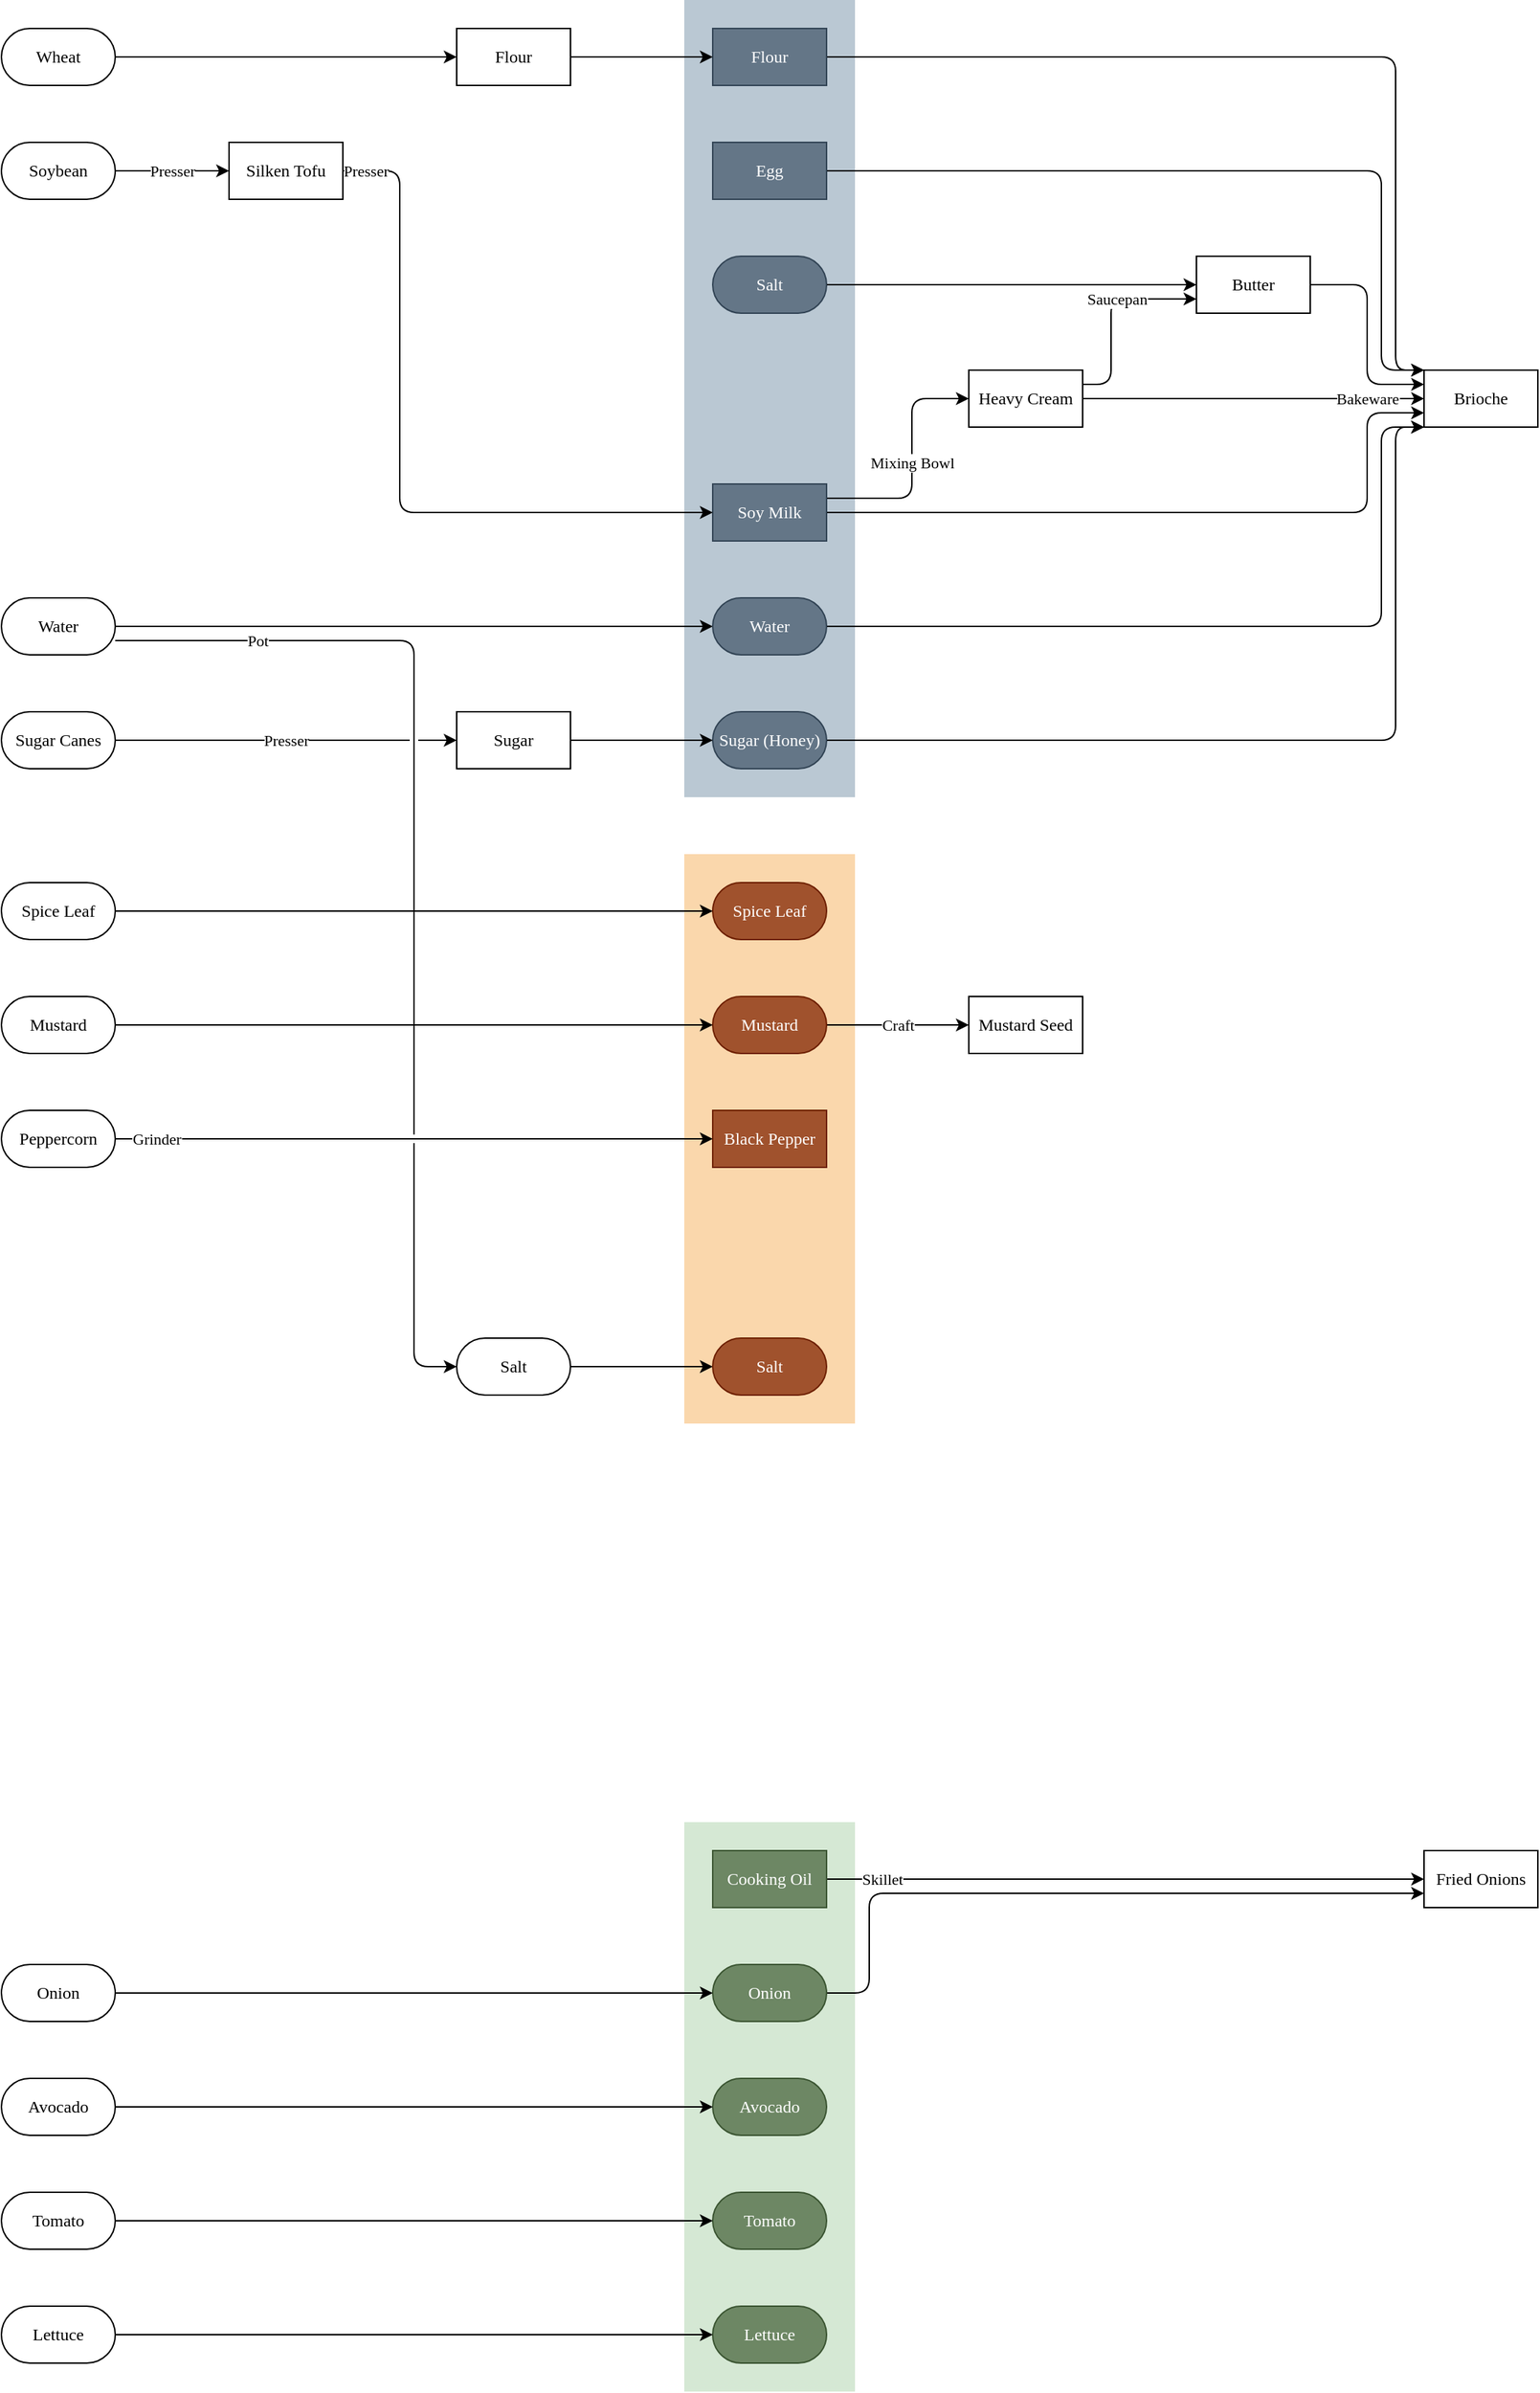 <mxfile version="13.6.2" type="device" pages="2"><diagram id="h5RagBY1ms9dEKE5wrSc" name="Page-1"><mxGraphModel dx="2187" dy="862" grid="1" gridSize="10" guides="1" tooltips="1" connect="1" arrows="1" fold="1" page="1" pageScale="1" pageWidth="827" pageHeight="1169" math="0" shadow="0"><root><mxCell id="0"/><mxCell id="1" parent="0"/><mxCell id="A-ArlaB0w7XqPIgBG3x_-1" value="" style="rounded=0;whiteSpace=wrap;html=1;fillColor=#bac8d3;strokeColor=none;fontFamily=century gothic;" parent="1" vertex="1"><mxGeometry x="-280" y="460" width="120" height="560" as="geometry"/></mxCell><mxCell id="A-ArlaB0w7XqPIgBG3x_-2" style="edgeStyle=orthogonalEdgeStyle;rounded=1;orthogonalLoop=1;jettySize=auto;html=1;fontFamily=century gothic;fontSize=11;jumpStyle=gap;" parent="1" source="A-ArlaB0w7XqPIgBG3x_-60" target="A-ArlaB0w7XqPIgBG3x_-30" edge="1"><mxGeometry relative="1" as="geometry"/></mxCell><mxCell id="A-ArlaB0w7XqPIgBG3x_-3" value="" style="rounded=0;whiteSpace=wrap;html=1;fillColor=#fad7ac;fontFamily=century gothic;strokeColor=none;" parent="1" vertex="1"><mxGeometry x="-280" y="1060" width="120" height="400" as="geometry"/></mxCell><mxCell id="A-ArlaB0w7XqPIgBG3x_-4" style="edgeStyle=orthogonalEdgeStyle;rounded=1;orthogonalLoop=1;jettySize=auto;html=1;fontFamily=century gothic;fontSize=11;jumpStyle=gap;" parent="1" source="A-ArlaB0w7XqPIgBG3x_-58" target="A-ArlaB0w7XqPIgBG3x_-13" edge="1"><mxGeometry relative="1" as="geometry"><Array as="points"><mxPoint x="-340" y="1420"/><mxPoint x="-340" y="1420"/></Array></mxGeometry></mxCell><mxCell id="A-ArlaB0w7XqPIgBG3x_-6" value="" style="rounded=0;whiteSpace=wrap;html=1;fillColor=#d5e8d4;fontFamily=century gothic;strokeColor=none;" parent="1" vertex="1"><mxGeometry x="-280" y="1740" width="120" height="400" as="geometry"/></mxCell><mxCell id="A-ArlaB0w7XqPIgBG3x_-10" value="&lt;div&gt;Black Pepper&lt;/div&gt;" style="rounded=0;whiteSpace=wrap;html=1;fillColor=#a0522d;strokeColor=#6D1F00;fontColor=#ffffff;fontFamily=century gothic;" parent="1" vertex="1"><mxGeometry x="-260" y="1240" width="80" height="40" as="geometry"/></mxCell><mxCell id="A-ArlaB0w7XqPIgBG3x_-11" style="edgeStyle=orthogonalEdgeStyle;rounded=1;orthogonalLoop=1;jettySize=auto;html=1;fontFamily=century gothic;fontSize=11;jumpStyle=gap;" parent="1" source="A-ArlaB0w7XqPIgBG3x_-94" target="A-ArlaB0w7XqPIgBG3x_-19" edge="1"><mxGeometry relative="1" as="geometry"><Array as="points"><mxPoint x="-120" y="660"/><mxPoint x="-120" y="660"/></Array><mxPoint x="-220" y="670" as="sourcePoint"/></mxGeometry></mxCell><mxCell id="A-ArlaB0w7XqPIgBG3x_-13" value="Salt" style="rounded=1;whiteSpace=wrap;html=1;arcSize=50;fillColor=#a0522d;strokeColor=#6D1F00;fontColor=#ffffff;fontFamily=century gothic;" parent="1" vertex="1"><mxGeometry x="-260" y="1400" width="80" height="40" as="geometry"/></mxCell><mxCell id="A-ArlaB0w7XqPIgBG3x_-14" style="edgeStyle=orthogonalEdgeStyle;rounded=1;orthogonalLoop=1;jettySize=auto;html=1;fontFamily=century gothic;jumpStyle=gap;" parent="1" source="A-ArlaB0w7XqPIgBG3x_-15" target="A-ArlaB0w7XqPIgBG3x_-42" edge="1"><mxGeometry relative="1" as="geometry"><Array as="points"><mxPoint x="220" y="500"/><mxPoint x="220" y="720"/></Array></mxGeometry></mxCell><mxCell id="A-ArlaB0w7XqPIgBG3x_-15" value="Flour" style="rounded=0;whiteSpace=wrap;html=1;fillColor=#647687;strokeColor=#314354;fontColor=#ffffff;fontFamily=century gothic;" parent="1" vertex="1"><mxGeometry x="-260" y="480" width="80" height="40" as="geometry"/></mxCell><mxCell id="A-ArlaB0w7XqPIgBG3x_-16" style="edgeStyle=orthogonalEdgeStyle;rounded=1;orthogonalLoop=1;jettySize=auto;html=1;fontFamily=century gothic;jumpStyle=gap;" parent="1" source="A-ArlaB0w7XqPIgBG3x_-17" target="A-ArlaB0w7XqPIgBG3x_-42" edge="1"><mxGeometry relative="1" as="geometry"><Array as="points"><mxPoint x="210" y="580"/><mxPoint x="210" y="720"/></Array></mxGeometry></mxCell><mxCell id="A-ArlaB0w7XqPIgBG3x_-17" value="Egg" style="rounded=0;whiteSpace=wrap;html=1;fillColor=#647687;strokeColor=#314354;fontColor=#ffffff;fontFamily=century gothic;" parent="1" vertex="1"><mxGeometry x="-260" y="560" width="80" height="40" as="geometry"/></mxCell><mxCell id="A-ArlaB0w7XqPIgBG3x_-18" style="edgeStyle=orthogonalEdgeStyle;rounded=1;orthogonalLoop=1;jettySize=auto;html=1;fontFamily=century gothic;jumpStyle=gap;" parent="1" source="A-ArlaB0w7XqPIgBG3x_-19" target="A-ArlaB0w7XqPIgBG3x_-42" edge="1"><mxGeometry relative="1" as="geometry"><Array as="points"><mxPoint x="200" y="660"/><mxPoint x="200" y="730"/></Array></mxGeometry></mxCell><mxCell id="A-ArlaB0w7XqPIgBG3x_-19" value="Butter" style="rounded=0;whiteSpace=wrap;html=1;fontFamily=century gothic;" parent="1" vertex="1"><mxGeometry x="80" y="640" width="80" height="40" as="geometry"/></mxCell><mxCell id="A-ArlaB0w7XqPIgBG3x_-20" value="Bakeware" style="edgeStyle=orthogonalEdgeStyle;rounded=1;orthogonalLoop=1;jettySize=auto;html=1;fontFamily=century gothic;jumpStyle=gap;" parent="1" source="A-ArlaB0w7XqPIgBG3x_-22" target="A-ArlaB0w7XqPIgBG3x_-42" edge="1"><mxGeometry x="0.667" relative="1" as="geometry"><mxPoint as="offset"/></mxGeometry></mxCell><mxCell id="A-ArlaB0w7XqPIgBG3x_-21" value="Saucepan" style="edgeStyle=orthogonalEdgeStyle;rounded=1;orthogonalLoop=1;jettySize=auto;html=1;fontFamily=century gothic;fontSize=11;jumpStyle=gap;" parent="1" source="A-ArlaB0w7XqPIgBG3x_-22" target="A-ArlaB0w7XqPIgBG3x_-19" edge="1"><mxGeometry x="0.2" relative="1" as="geometry"><Array as="points"><mxPoint x="20" y="730"/><mxPoint x="20" y="670"/></Array><mxPoint as="offset"/></mxGeometry></mxCell><mxCell id="A-ArlaB0w7XqPIgBG3x_-22" value="Heavy Cream" style="rounded=0;whiteSpace=wrap;html=1;fontFamily=century gothic;" parent="1" vertex="1"><mxGeometry x="-80" y="720" width="80" height="40" as="geometry"/></mxCell><mxCell id="A-ArlaB0w7XqPIgBG3x_-23" style="edgeStyle=orthogonalEdgeStyle;rounded=1;orthogonalLoop=1;jettySize=auto;html=1;fontFamily=century gothic;jumpStyle=gap;" parent="1" source="A-ArlaB0w7XqPIgBG3x_-25" target="A-ArlaB0w7XqPIgBG3x_-42" edge="1"><mxGeometry relative="1" as="geometry"><Array as="points"><mxPoint x="200" y="820"/><mxPoint x="200" y="750"/></Array></mxGeometry></mxCell><mxCell id="A-ArlaB0w7XqPIgBG3x_-24" value="Mixing Bowl" style="edgeStyle=orthogonalEdgeStyle;rounded=1;orthogonalLoop=1;jettySize=auto;html=1;fontFamily=century gothic;fontSize=11;jumpStyle=gap;" parent="1" source="A-ArlaB0w7XqPIgBG3x_-25" target="A-ArlaB0w7XqPIgBG3x_-22" edge="1"><mxGeometry relative="1" as="geometry"><Array as="points"><mxPoint x="-120" y="810"/><mxPoint x="-120" y="740"/></Array></mxGeometry></mxCell><mxCell id="A-ArlaB0w7XqPIgBG3x_-25" value="Soy Milk" style="rounded=0;whiteSpace=wrap;html=1;fillColor=#647687;strokeColor=#314354;fontColor=#ffffff;fontFamily=century gothic;" parent="1" vertex="1"><mxGeometry x="-260" y="800" width="80" height="40" as="geometry"/></mxCell><mxCell id="A-ArlaB0w7XqPIgBG3x_-26" style="edgeStyle=orthogonalEdgeStyle;rounded=1;orthogonalLoop=1;jettySize=auto;html=1;fontFamily=century gothic;jumpStyle=gap;" parent="1" source="A-ArlaB0w7XqPIgBG3x_-68" target="A-ArlaB0w7XqPIgBG3x_-42" edge="1"><mxGeometry relative="1" as="geometry"><mxPoint x="-180" y="980" as="sourcePoint"/><Array as="points"><mxPoint x="220" y="980"/><mxPoint x="220" y="760"/></Array></mxGeometry></mxCell><mxCell id="A-ArlaB0w7XqPIgBG3x_-27" style="edgeStyle=orthogonalEdgeStyle;rounded=1;orthogonalLoop=1;jettySize=auto;html=1;fontFamily=century gothic;jumpStyle=gap;" parent="1" source="A-ArlaB0w7XqPIgBG3x_-28" target="A-ArlaB0w7XqPIgBG3x_-44" edge="1"><mxGeometry relative="1" as="geometry"><Array as="points"><mxPoint x="60" y="1780"/><mxPoint x="60" y="1780"/></Array></mxGeometry></mxCell><mxCell id="A-ArlaB0w7XqPIgBG3x_-28" value="Cooking Oil" style="rounded=0;whiteSpace=wrap;html=1;fillColor=#6d8764;strokeColor=#3A5431;fontColor=#ffffff;fontFamily=century gothic;" parent="1" vertex="1"><mxGeometry x="-260" y="1760" width="80" height="40" as="geometry"/></mxCell><mxCell id="A-ArlaB0w7XqPIgBG3x_-29" style="edgeStyle=orthogonalEdgeStyle;rounded=1;orthogonalLoop=1;jettySize=auto;html=1;fontFamily=century gothic;jumpStyle=gap;" parent="1" source="A-ArlaB0w7XqPIgBG3x_-30" target="A-ArlaB0w7XqPIgBG3x_-42" edge="1"><mxGeometry relative="1" as="geometry"><Array as="points"><mxPoint x="210" y="900"/><mxPoint x="210" y="760"/></Array></mxGeometry></mxCell><mxCell id="A-ArlaB0w7XqPIgBG3x_-30" value="Water" style="rounded=1;whiteSpace=wrap;html=1;arcSize=50;fillColor=#647687;strokeColor=#314354;fontColor=#ffffff;fontFamily=century gothic;" parent="1" vertex="1"><mxGeometry x="-260" y="880" width="80" height="40" as="geometry"/></mxCell><mxCell id="A-ArlaB0w7XqPIgBG3x_-31" value="Skillet" style="edgeStyle=orthogonalEdgeStyle;rounded=1;orthogonalLoop=1;jettySize=auto;html=1;fontFamily=century gothic;jumpStyle=gap;" parent="1" source="A-ArlaB0w7XqPIgBG3x_-32" target="A-ArlaB0w7XqPIgBG3x_-44" edge="1"><mxGeometry x="-0.551" y="10" relative="1" as="geometry"><Array as="points"><mxPoint x="-150" y="1860"/><mxPoint x="-150" y="1790"/></Array><mxPoint x="-1" as="offset"/></mxGeometry></mxCell><mxCell id="A-ArlaB0w7XqPIgBG3x_-32" value="Onion" style="rounded=1;whiteSpace=wrap;html=1;arcSize=50;fillColor=#6d8764;strokeColor=#3A5431;fontColor=#ffffff;fontFamily=century gothic;" parent="1" vertex="1"><mxGeometry x="-260" y="1840" width="80" height="40" as="geometry"/></mxCell><mxCell id="A-ArlaB0w7XqPIgBG3x_-34" value="Avocado" style="rounded=1;whiteSpace=wrap;html=1;arcSize=50;fillColor=#6d8764;strokeColor=#3A5431;fontColor=#ffffff;fontFamily=century gothic;" parent="1" vertex="1"><mxGeometry x="-260" y="1920" width="80" height="40" as="geometry"/></mxCell><mxCell id="A-ArlaB0w7XqPIgBG3x_-36" value="Tomato" style="rounded=1;whiteSpace=wrap;html=1;arcSize=50;fillColor=#6d8764;strokeColor=#3A5431;fontColor=#ffffff;fontFamily=century gothic;" parent="1" vertex="1"><mxGeometry x="-260" y="2000" width="80" height="40" as="geometry"/></mxCell><mxCell id="A-ArlaB0w7XqPIgBG3x_-38" value="Lettuce" style="rounded=1;whiteSpace=wrap;html=1;arcSize=50;fillColor=#6d8764;strokeColor=#3A5431;fontColor=#ffffff;fontFamily=century gothic;" parent="1" vertex="1"><mxGeometry x="-260" y="2080" width="80" height="40" as="geometry"/></mxCell><mxCell id="A-ArlaB0w7XqPIgBG3x_-42" value="Brioche" style="rounded=0;whiteSpace=wrap;html=1;fontFamily=century gothic;" parent="1" vertex="1"><mxGeometry x="240" y="720" width="80" height="40" as="geometry"/></mxCell><mxCell id="A-ArlaB0w7XqPIgBG3x_-44" value="Fried Onions" style="rounded=0;whiteSpace=wrap;html=1;fontFamily=century gothic;" parent="1" vertex="1"><mxGeometry x="240" y="1760" width="80" height="40" as="geometry"/></mxCell><mxCell id="A-ArlaB0w7XqPIgBG3x_-49" value="Spice Leaf" style="rounded=1;whiteSpace=wrap;html=1;arcSize=50;fillColor=#a0522d;strokeColor=#6D1F00;fontColor=#ffffff;fontFamily=century gothic;" parent="1" vertex="1"><mxGeometry x="-260" y="1080" width="80" height="40" as="geometry"/></mxCell><mxCell id="A-ArlaB0w7XqPIgBG3x_-50" value="Grinder" style="edgeStyle=orthogonalEdgeStyle;rounded=1;orthogonalLoop=1;jettySize=auto;html=1;fontFamily=century gothic;fontSize=11;jumpStyle=gap;" parent="1" source="A-ArlaB0w7XqPIgBG3x_-83" target="A-ArlaB0w7XqPIgBG3x_-10" edge="1"><mxGeometry x="-0.862" relative="1" as="geometry"><mxPoint x="-200" y="1260" as="sourcePoint"/><mxPoint as="offset"/></mxGeometry></mxCell><mxCell id="A-ArlaB0w7XqPIgBG3x_-51" value="Craft" style="edgeStyle=orthogonalEdgeStyle;rounded=1;orthogonalLoop=1;jettySize=auto;html=1;fontFamily=century gothic;fontSize=11;jumpStyle=gap;" parent="1" source="A-ArlaB0w7XqPIgBG3x_-65" target="A-ArlaB0w7XqPIgBG3x_-67" edge="1"><mxGeometry relative="1" as="geometry"><mxPoint x="-370" y="1180" as="sourcePoint"/></mxGeometry></mxCell><mxCell id="A-ArlaB0w7XqPIgBG3x_-54" style="edgeStyle=orthogonalEdgeStyle;rounded=1;jumpStyle=gap;orthogonalLoop=1;jettySize=auto;html=1;fontFamily=century gothic;fontSize=11;" parent="1" source="A-ArlaB0w7XqPIgBG3x_-55" target="A-ArlaB0w7XqPIgBG3x_-15" edge="1"><mxGeometry relative="1" as="geometry"/></mxCell><mxCell id="A-ArlaB0w7XqPIgBG3x_-55" value="Flour" style="rounded=0;whiteSpace=wrap;html=1;fontFamily=century gothic;" parent="1" vertex="1"><mxGeometry x="-440" y="480" width="80" height="40" as="geometry"/></mxCell><mxCell id="A-ArlaB0w7XqPIgBG3x_-58" value="Salt" style="rounded=1;whiteSpace=wrap;html=1;arcSize=50;fontFamily=century gothic;" parent="1" vertex="1"><mxGeometry x="-440" y="1400" width="80" height="40" as="geometry"/></mxCell><mxCell id="A-ArlaB0w7XqPIgBG3x_-59" value="Pot" style="edgeStyle=orthogonalEdgeStyle;rounded=1;orthogonalLoop=1;jettySize=auto;html=1;fontFamily=century gothic;fontSize=11;jumpStyle=gap;" parent="1" source="A-ArlaB0w7XqPIgBG3x_-60" target="A-ArlaB0w7XqPIgBG3x_-58" edge="1"><mxGeometry x="-0.733" relative="1" as="geometry"><Array as="points"><mxPoint x="-470" y="910"/><mxPoint x="-470" y="1420"/></Array><mxPoint as="offset"/></mxGeometry></mxCell><mxCell id="A-ArlaB0w7XqPIgBG3x_-60" value="Water" style="rounded=1;whiteSpace=wrap;html=1;arcSize=50;fontFamily=century gothic;" parent="1" vertex="1"><mxGeometry x="-760" y="880" width="80" height="40" as="geometry"/></mxCell><mxCell id="A-ArlaB0w7XqPIgBG3x_-61" value="Soybean" style="rounded=1;whiteSpace=wrap;html=1;arcSize=50;fontFamily=century gothic;" parent="1" vertex="1"><mxGeometry x="-760" y="560" width="80" height="40" as="geometry"/></mxCell><mxCell id="A-ArlaB0w7XqPIgBG3x_-62" value="Presser" style="edgeStyle=orthogonalEdgeStyle;rounded=1;orthogonalLoop=1;jettySize=auto;html=1;startSize=0;jumpStyle=gap;fontFamily=century gothic;" parent="1" source="A-ArlaB0w7XqPIgBG3x_-61" target="A-ArlaB0w7XqPIgBG3x_-64" edge="1"><mxGeometry relative="1" as="geometry"><mxPoint x="-680" y="620" as="sourcePoint"/></mxGeometry></mxCell><mxCell id="A-ArlaB0w7XqPIgBG3x_-64" value="Silken Tofu" style="rounded=0;whiteSpace=wrap;html=1;startSize=0;fontFamily=century gothic;" parent="1" vertex="1"><mxGeometry x="-600" y="560" width="80" height="40" as="geometry"/></mxCell><mxCell id="A-ArlaB0w7XqPIgBG3x_-65" value="Mustard" style="rounded=1;whiteSpace=wrap;html=1;arcSize=50;fontFamily=century gothic;fillColor=#a0522d;strokeColor=#6D1F00;fontColor=#ffffff;" parent="1" vertex="1"><mxGeometry x="-260" y="1160" width="80" height="40" as="geometry"/></mxCell><mxCell id="A-ArlaB0w7XqPIgBG3x_-67" value="Mustard Seed" style="rounded=0;whiteSpace=wrap;html=1;fontFamily=century gothic;" parent="1" vertex="1"><mxGeometry x="-80" y="1160" width="80" height="40" as="geometry"/></mxCell><mxCell id="A-ArlaB0w7XqPIgBG3x_-68" value="Sugar (Honey)" style="rounded=1;whiteSpace=wrap;html=1;arcSize=50;fillColor=#647687;strokeColor=#314354;fontColor=#ffffff;fontFamily=century gothic;" parent="1" vertex="1"><mxGeometry x="-260" y="960" width="80" height="40" as="geometry"/></mxCell><mxCell id="A-ArlaB0w7XqPIgBG3x_-69" value="" style="edgeStyle=orthogonalEdgeStyle;rounded=1;orthogonalLoop=1;jettySize=auto;html=1;fontFamily=century gothic;fontSize=11;jumpStyle=gap;" parent="1" source="A-ArlaB0w7XqPIgBG3x_-84" target="A-ArlaB0w7XqPIgBG3x_-68" edge="1"><mxGeometry x="-0.931" relative="1" as="geometry"><mxPoint as="offset"/></mxGeometry></mxCell><mxCell id="A-ArlaB0w7XqPIgBG3x_-70" value="Sugar Canes" style="rounded=1;whiteSpace=wrap;html=1;arcSize=50;fontFamily=century gothic;" parent="1" vertex="1"><mxGeometry x="-760" y="960" width="80" height="40" as="geometry"/></mxCell><mxCell id="A-ArlaB0w7XqPIgBG3x_-71" style="edgeStyle=orthogonalEdgeStyle;rounded=1;orthogonalLoop=1;jettySize=auto;html=1;fontFamily=century gothic;fontSize=11;jumpStyle=gap;" parent="1" source="A-ArlaB0w7XqPIgBG3x_-72" target="A-ArlaB0w7XqPIgBG3x_-32" edge="1"><mxGeometry relative="1" as="geometry"/></mxCell><mxCell id="A-ArlaB0w7XqPIgBG3x_-72" value="Onion" style="rounded=1;whiteSpace=wrap;html=1;arcSize=50;fontFamily=century gothic;" parent="1" vertex="1"><mxGeometry x="-760" y="1840" width="80" height="40" as="geometry"/></mxCell><mxCell id="A-ArlaB0w7XqPIgBG3x_-74" style="edgeStyle=orthogonalEdgeStyle;rounded=1;orthogonalLoop=1;jettySize=auto;html=1;fontFamily=century gothic;fontSize=11;jumpStyle=gap;" parent="1" source="A-ArlaB0w7XqPIgBG3x_-75" target="A-ArlaB0w7XqPIgBG3x_-34" edge="1"><mxGeometry relative="1" as="geometry"/></mxCell><mxCell id="A-ArlaB0w7XqPIgBG3x_-75" value="Avocado" style="rounded=1;whiteSpace=wrap;html=1;arcSize=50;fontFamily=century gothic;" parent="1" vertex="1"><mxGeometry x="-760" y="1920" width="80" height="40" as="geometry"/></mxCell><mxCell id="A-ArlaB0w7XqPIgBG3x_-76" style="edgeStyle=orthogonalEdgeStyle;rounded=1;orthogonalLoop=1;jettySize=auto;html=1;fontFamily=century gothic;fontSize=11;jumpStyle=gap;" parent="1" source="A-ArlaB0w7XqPIgBG3x_-77" target="A-ArlaB0w7XqPIgBG3x_-36" edge="1"><mxGeometry relative="1" as="geometry"/></mxCell><mxCell id="A-ArlaB0w7XqPIgBG3x_-77" value="Tomato" style="rounded=1;whiteSpace=wrap;html=1;arcSize=50;fontFamily=century gothic;" parent="1" vertex="1"><mxGeometry x="-760" y="2000" width="80" height="40" as="geometry"/></mxCell><mxCell id="A-ArlaB0w7XqPIgBG3x_-78" style="edgeStyle=orthogonalEdgeStyle;rounded=1;orthogonalLoop=1;jettySize=auto;html=1;fontFamily=century gothic;fontSize=11;jumpStyle=gap;" parent="1" source="A-ArlaB0w7XqPIgBG3x_-79" target="A-ArlaB0w7XqPIgBG3x_-38" edge="1"><mxGeometry relative="1" as="geometry"/></mxCell><mxCell id="A-ArlaB0w7XqPIgBG3x_-79" value="Lettuce" style="rounded=1;whiteSpace=wrap;html=1;arcSize=50;fontFamily=century gothic;" parent="1" vertex="1"><mxGeometry x="-760" y="2080" width="80" height="40" as="geometry"/></mxCell><mxCell id="A-ArlaB0w7XqPIgBG3x_-83" value="Peppercorn" style="rounded=1;whiteSpace=wrap;html=1;arcSize=50;fontFamily=century gothic;" parent="1" vertex="1"><mxGeometry x="-760" y="1240" width="80" height="40" as="geometry"/></mxCell><mxCell id="A-ArlaB0w7XqPIgBG3x_-84" value="Sugar" style="rounded=0;whiteSpace=wrap;html=1;fontFamily=century gothic;" parent="1" vertex="1"><mxGeometry x="-440" y="960" width="80" height="40" as="geometry"/></mxCell><mxCell id="A-ArlaB0w7XqPIgBG3x_-85" value="Presser" style="edgeStyle=orthogonalEdgeStyle;rounded=1;orthogonalLoop=1;jettySize=auto;html=1;fontFamily=century gothic;fontSize=11;jumpStyle=gap;" parent="1" source="A-ArlaB0w7XqPIgBG3x_-70" target="A-ArlaB0w7XqPIgBG3x_-84" edge="1"><mxGeometry relative="1" as="geometry"><mxPoint x="-680" y="980" as="sourcePoint"/><mxPoint x="-100" y="980" as="targetPoint"/><mxPoint as="offset"/></mxGeometry></mxCell><mxCell id="A-ArlaB0w7XqPIgBG3x_-86" style="edgeStyle=orthogonalEdgeStyle;rounded=1;jumpStyle=gap;orthogonalLoop=1;jettySize=auto;html=1;fontFamily=century gothic;fontSize=11;" parent="1" source="A-ArlaB0w7XqPIgBG3x_-87" target="A-ArlaB0w7XqPIgBG3x_-55" edge="1"><mxGeometry relative="1" as="geometry"/></mxCell><mxCell id="A-ArlaB0w7XqPIgBG3x_-87" value="Wheat" style="rounded=1;whiteSpace=wrap;html=1;arcSize=50;fontFamily=century gothic;" parent="1" vertex="1"><mxGeometry x="-760" y="480" width="80" height="40" as="geometry"/></mxCell><mxCell id="A-ArlaB0w7XqPIgBG3x_-89" style="edgeStyle=orthogonalEdgeStyle;rounded=1;orthogonalLoop=1;jettySize=auto;html=1;" parent="1" source="A-ArlaB0w7XqPIgBG3x_-90" target="A-ArlaB0w7XqPIgBG3x_-49" edge="1"><mxGeometry relative="1" as="geometry"/></mxCell><mxCell id="A-ArlaB0w7XqPIgBG3x_-90" value="Spice Leaf" style="rounded=1;whiteSpace=wrap;html=1;arcSize=50;fontFamily=century gothic;" parent="1" vertex="1"><mxGeometry x="-760" y="1080" width="80" height="40" as="geometry"/></mxCell><mxCell id="A-ArlaB0w7XqPIgBG3x_-91" style="edgeStyle=orthogonalEdgeStyle;rounded=1;orthogonalLoop=1;jettySize=auto;html=1;" parent="1" source="A-ArlaB0w7XqPIgBG3x_-92" target="A-ArlaB0w7XqPIgBG3x_-65" edge="1"><mxGeometry relative="1" as="geometry"/></mxCell><mxCell id="A-ArlaB0w7XqPIgBG3x_-92" value="Mustard" style="rounded=1;whiteSpace=wrap;html=1;arcSize=50;fontFamily=century gothic;" parent="1" vertex="1"><mxGeometry x="-760" y="1160" width="80" height="40" as="geometry"/></mxCell><mxCell id="A-ArlaB0w7XqPIgBG3x_-93" value="Presser" style="edgeStyle=orthogonalEdgeStyle;rounded=1;orthogonalLoop=1;jettySize=auto;html=1;fontFamily=century gothic;fontSize=11;jumpStyle=gap;" parent="1" source="A-ArlaB0w7XqPIgBG3x_-64" target="A-ArlaB0w7XqPIgBG3x_-25" edge="1"><mxGeometry x="-0.939" relative="1" as="geometry"><mxPoint x="-440" y="620" as="targetPoint"/><Array as="points"><mxPoint x="-480" y="580"/><mxPoint x="-480" y="820"/></Array><mxPoint as="offset"/></mxGeometry></mxCell><mxCell id="A-ArlaB0w7XqPIgBG3x_-94" value="Salt" style="rounded=1;whiteSpace=wrap;html=1;arcSize=50;fillColor=#647687;strokeColor=#314354;fontColor=#ffffff;fontFamily=century gothic;" parent="1" vertex="1"><mxGeometry x="-260" y="640" width="80" height="40" as="geometry"/></mxCell></root></mxGraphModel></diagram><diagram id="WDB7SWMPHnuMbQ9pwF9R" name="Page-2"><mxGraphModel dx="3254" dy="2183" grid="1" gridSize="10" guides="1" tooltips="1" connect="1" arrows="1" fold="1" page="1" pageScale="1" pageWidth="827" pageHeight="1169" math="0" shadow="0" extFonts="century gothic^https://fonts.googleapis.com/css?family=century+gothic"><root><mxCell id="ysf8RqIZYB_EOiVMEqKs-0"/><mxCell id="ysf8RqIZYB_EOiVMEqKs-1" parent="ysf8RqIZYB_EOiVMEqKs-0"/><mxCell id="ysf8RqIZYB_EOiVMEqKs-143" value="Brioche" style="swimlane;fontFamily=century gothic;startSize=40;fillColor=#76608a;strokeColor=#432D57;fontColor=#ffffff;fontSize=15;direction=west;" parent="ysf8RqIZYB_EOiVMEqKs-1" vertex="1"><mxGeometry x="440" y="-240" width="120" height="540" as="geometry"/></mxCell><mxCell id="ysf8RqIZYB_EOiVMEqKs-146" value="Flour" style="whiteSpace=wrap;html=1;fontFamily=century gothic;" parent="ysf8RqIZYB_EOiVMEqKs-143" vertex="1"><mxGeometry x="20" y="20" width="80" height="40" as="geometry"/></mxCell><mxCell id="ysf8RqIZYB_EOiVMEqKs-147" value="Butter" style="whiteSpace=wrap;html=1;fontFamily=century gothic;" parent="ysf8RqIZYB_EOiVMEqKs-143" vertex="1"><mxGeometry x="20" y="260" width="80" height="40" as="geometry"/></mxCell><mxCell id="ysf8RqIZYB_EOiVMEqKs-151" value="Heavy Cream" style="whiteSpace=wrap;html=1;fontFamily=century gothic;" parent="ysf8RqIZYB_EOiVMEqKs-143" vertex="1"><mxGeometry x="20" y="80" width="80" height="40" as="geometry"/></mxCell><mxCell id="ysf8RqIZYB_EOiVMEqKs-156" value="Milk" style="whiteSpace=wrap;html=1;fontFamily=century gothic;" parent="ysf8RqIZYB_EOiVMEqKs-143" vertex="1"><mxGeometry x="20" y="320" width="80" height="40" as="geometry"/></mxCell><mxCell id="ysf8RqIZYB_EOiVMEqKs-158" value="Egg" style="whiteSpace=wrap;html=1;fontFamily=century gothic;" parent="ysf8RqIZYB_EOiVMEqKs-143" vertex="1"><mxGeometry x="20" y="380" width="80" height="40" as="geometry"/></mxCell><mxCell id="ysf8RqIZYB_EOiVMEqKs-168" value="Bakeware" style="whiteSpace=wrap;html=1;fontFamily=century gothic;" parent="ysf8RqIZYB_EOiVMEqKs-143" vertex="1"><mxGeometry x="20" y="440" width="80" height="40" as="geometry"/></mxCell><mxCell id="ysf8RqIZYB_EOiVMEqKs-221" value="Water" style="rounded=1;whiteSpace=wrap;html=1;fontFamily=century gothic;arcSize=50;" parent="ysf8RqIZYB_EOiVMEqKs-143" vertex="1"><mxGeometry x="20" y="140" width="80" height="40" as="geometry"/></mxCell><mxCell id="ysf8RqIZYB_EOiVMEqKs-222" value="Salt" style="rounded=1;whiteSpace=wrap;html=1;fontFamily=century gothic;arcSize=50;" parent="ysf8RqIZYB_EOiVMEqKs-143" vertex="1"><mxGeometry x="20" y="200" width="80" height="40" as="geometry"/></mxCell><mxCell id="ysf8RqIZYB_EOiVMEqKs-183" value="Grinder" style="swimlane;fontFamily=century gothic;startSize=40;fontSize=15;" parent="ysf8RqIZYB_EOiVMEqKs-1" vertex="1"><mxGeometry x="-1400" y="-520" width="240" height="180" as="geometry"/></mxCell><mxCell id="ysf8RqIZYB_EOiVMEqKs-187" style="edgeStyle=orthogonalEdgeStyle;rounded=0;orthogonalLoop=1;jettySize=auto;html=1;fontFamily=century gothic;" parent="ysf8RqIZYB_EOiVMEqKs-183" source="FKfjMpPvfpOnCa9ZCye2-18" target="ysf8RqIZYB_EOiVMEqKs-186" edge="1"><mxGeometry relative="1" as="geometry"><mxPoint x="100" y="110" as="sourcePoint"/></mxGeometry></mxCell><mxCell id="ysf8RqIZYB_EOiVMEqKs-188" style="edgeStyle=orthogonalEdgeStyle;rounded=0;orthogonalLoop=1;jettySize=auto;html=1;fontFamily=century gothic;" parent="ysf8RqIZYB_EOiVMEqKs-183" source="FKfjMpPvfpOnCa9ZCye2-18" target="ysf8RqIZYB_EOiVMEqKs-185" edge="1"><mxGeometry relative="1" as="geometry"><mxPoint x="100" y="110" as="sourcePoint"/></mxGeometry></mxCell><mxCell id="ysf8RqIZYB_EOiVMEqKs-185" value="Veggie Bait" style="rounded=0;whiteSpace=wrap;html=1;fontFamily=century gothic;" parent="ysf8RqIZYB_EOiVMEqKs-183" vertex="1"><mxGeometry x="140" y="120" width="80" height="40" as="geometry"/></mxCell><mxCell id="ysf8RqIZYB_EOiVMEqKs-186" value="Black Pepper" style="rounded=0;whiteSpace=wrap;html=1;fontFamily=century gothic;" parent="ysf8RqIZYB_EOiVMEqKs-183" vertex="1"><mxGeometry x="140" y="60" width="80" height="40" as="geometry"/></mxCell><mxCell id="ysf8RqIZYB_EOiVMEqKs-323" value="" style="endArrow=none;html=1;fontFamily=century gothic;fontSize=15;fontColor=#666666;entryX=1;entryY=0;entryDx=0;entryDy=0;exitX=0;exitY=1;exitDx=0;exitDy=0;" parent="ysf8RqIZYB_EOiVMEqKs-183" source="ysf8RqIZYB_EOiVMEqKs-185" target="ysf8RqIZYB_EOiVMEqKs-185" edge="1"><mxGeometry width="50" height="50" relative="1" as="geometry"><mxPoint x="140" y="160" as="sourcePoint"/><mxPoint x="220" y="120" as="targetPoint"/></mxGeometry></mxCell><mxCell id="FKfjMpPvfpOnCa9ZCye2-18" value="Avocado" style="rounded=1;whiteSpace=wrap;html=1;fontFamily=century gothic;arcSize=50;" parent="ysf8RqIZYB_EOiVMEqKs-183" vertex="1"><mxGeometry x="20" y="90" width="80" height="40" as="geometry"/></mxCell><mxCell id="ysf8RqIZYB_EOiVMEqKs-197" value="Grinder" style="swimlane;fontFamily=century gothic;startSize=40;fontSize=15;fillColor=#e51400;strokeColor=#B20000;fontColor=#ffffff;" parent="ysf8RqIZYB_EOiVMEqKs-1" vertex="1"><mxGeometry x="-680" y="280" width="240" height="120" as="geometry"/></mxCell><mxCell id="ysf8RqIZYB_EOiVMEqKs-198" style="edgeStyle=orthogonalEdgeStyle;rounded=0;orthogonalLoop=1;jettySize=auto;html=1;fontFamily=century gothic;" parent="ysf8RqIZYB_EOiVMEqKs-197" source="ysf8RqIZYB_EOiVMEqKs-200" target="ysf8RqIZYB_EOiVMEqKs-202" edge="1"><mxGeometry relative="1" as="geometry"/></mxCell><mxCell id="ysf8RqIZYB_EOiVMEqKs-200" value="Raw Tofacon" style="rounded=0;whiteSpace=wrap;html=1;fontFamily=century gothic;fillColor=#e51400;strokeColor=#B20000;fontColor=#ffffff;" parent="ysf8RqIZYB_EOiVMEqKs-197" vertex="1"><mxGeometry x="20" y="60" width="80" height="40" as="geometry"/></mxCell><mxCell id="ysf8RqIZYB_EOiVMEqKs-202" value="Ground Pork" style="rounded=0;whiteSpace=wrap;html=1;fontFamily=century gothic;" parent="ysf8RqIZYB_EOiVMEqKs-197" vertex="1"><mxGeometry x="140" y="60" width="80" height="40" as="geometry"/></mxCell><mxCell id="ysf8RqIZYB_EOiVMEqKs-203" value="Grinder" style="swimlane;fontFamily=century gothic;startSize=40;fontSize=15;fillColor=#6d8764;strokeColor=#3A5431;fontColor=#ffffff;" parent="ysf8RqIZYB_EOiVMEqKs-1" vertex="1"><mxGeometry x="-400" y="280" width="240" height="120" as="geometry"/></mxCell><mxCell id="ysf8RqIZYB_EOiVMEqKs-204" style="edgeStyle=orthogonalEdgeStyle;rounded=0;orthogonalLoop=1;jettySize=auto;html=1;fontFamily=century gothic;" parent="ysf8RqIZYB_EOiVMEqKs-203" source="ysf8RqIZYB_EOiVMEqKs-205" target="ysf8RqIZYB_EOiVMEqKs-206" edge="1"><mxGeometry relative="1" as="geometry"/></mxCell><mxCell id="ysf8RqIZYB_EOiVMEqKs-205" value="Raw Tofutton" style="rounded=0;whiteSpace=wrap;html=1;fontFamily=century gothic;fillColor=#6d8764;strokeColor=#3A5431;fontColor=#ffffff;" parent="ysf8RqIZYB_EOiVMEqKs-203" vertex="1"><mxGeometry x="20" y="60" width="80" height="40" as="geometry"/></mxCell><mxCell id="ysf8RqIZYB_EOiVMEqKs-206" value="Ground Mutton" style="rounded=0;whiteSpace=wrap;html=1;fontFamily=century gothic;" parent="ysf8RqIZYB_EOiVMEqKs-203" vertex="1"><mxGeometry x="140" y="60" width="80" height="40" as="geometry"/></mxCell><mxCell id="ysf8RqIZYB_EOiVMEqKs-207" value="Grinder" style="swimlane;fontFamily=century gothic;startSize=40;fontSize=15;fillColor=#a0522d;strokeColor=#6D1F00;fontColor=#ffffff;" parent="ysf8RqIZYB_EOiVMEqKs-1" vertex="1"><mxGeometry x="-120" y="280" width="240" height="120" as="geometry"/></mxCell><mxCell id="ysf8RqIZYB_EOiVMEqKs-208" style="edgeStyle=orthogonalEdgeStyle;rounded=0;orthogonalLoop=1;jettySize=auto;html=1;fontFamily=century gothic;" parent="ysf8RqIZYB_EOiVMEqKs-207" source="ysf8RqIZYB_EOiVMEqKs-209" target="ysf8RqIZYB_EOiVMEqKs-210" edge="1"><mxGeometry relative="1" as="geometry"/></mxCell><mxCell id="ysf8RqIZYB_EOiVMEqKs-209" value="Raw Tofeak" style="rounded=0;whiteSpace=wrap;html=1;fontFamily=century gothic;fillColor=#a0522d;strokeColor=#6D1F00;fontColor=#ffffff;" parent="ysf8RqIZYB_EOiVMEqKs-207" vertex="1"><mxGeometry x="20" y="60" width="80" height="40" as="geometry"/></mxCell><mxCell id="ysf8RqIZYB_EOiVMEqKs-210" value="Ground Beef" style="rounded=0;whiteSpace=wrap;html=1;fontFamily=century gothic;" parent="ysf8RqIZYB_EOiVMEqKs-207" vertex="1"><mxGeometry x="140" y="60" width="80" height="40" as="geometry"/></mxCell><mxCell id="ysf8RqIZYB_EOiVMEqKs-211" value="Grinder" style="swimlane;fontFamily=century gothic;startSize=40;fontSize=15;fillColor=#647687;strokeColor=#314354;fontColor=#ffffff;" parent="ysf8RqIZYB_EOiVMEqKs-1" vertex="1"><mxGeometry x="160" y="280" width="240" height="120" as="geometry"/></mxCell><mxCell id="ysf8RqIZYB_EOiVMEqKs-212" style="edgeStyle=orthogonalEdgeStyle;rounded=0;orthogonalLoop=1;jettySize=auto;html=1;fontFamily=century gothic;" parent="ysf8RqIZYB_EOiVMEqKs-211" source="ysf8RqIZYB_EOiVMEqKs-213" target="ysf8RqIZYB_EOiVMEqKs-214" edge="1"><mxGeometry relative="1" as="geometry"/></mxCell><mxCell id="ysf8RqIZYB_EOiVMEqKs-213" value="Raw Tofenison" style="rounded=0;whiteSpace=wrap;html=1;fontFamily=century gothic;fillColor=#647687;strokeColor=#314354;fontColor=#ffffff;" parent="ysf8RqIZYB_EOiVMEqKs-211" vertex="1"><mxGeometry x="20" y="60" width="80" height="40" as="geometry"/></mxCell><mxCell id="ysf8RqIZYB_EOiVMEqKs-214" value="Ground Venison" style="rounded=0;whiteSpace=wrap;html=1;fontFamily=century gothic;" parent="ysf8RqIZYB_EOiVMEqKs-211" vertex="1"><mxGeometry x="140" y="60" width="80" height="40" as="geometry"/></mxCell><mxCell id="ysf8RqIZYB_EOiVMEqKs-233" style="edgeStyle=orthogonalEdgeStyle;rounded=0;orthogonalLoop=1;jettySize=auto;html=1;fontFamily=century gothic;" parent="ysf8RqIZYB_EOiVMEqKs-1" source="ysf8RqIZYB_EOiVMEqKs-215" target="ysf8RqIZYB_EOiVMEqKs-197" edge="1"><mxGeometry relative="1" as="geometry"/></mxCell><mxCell id="ysf8RqIZYB_EOiVMEqKs-215" value="Raw Tofacon" style="swimlane;fontFamily=century gothic;startSize=40;fillColor=#e51400;strokeColor=#B20000;fontColor=#ffffff;fontSize=15;direction=west;" parent="ysf8RqIZYB_EOiVMEqKs-1" vertex="1"><mxGeometry x="-620" y="-180" width="120" height="420" as="geometry"/></mxCell><mxCell id="ysf8RqIZYB_EOiVMEqKs-217" value="Firm Tofu" style="rounded=0;whiteSpace=wrap;html=1;fontFamily=century gothic;" parent="ysf8RqIZYB_EOiVMEqKs-215" vertex="1"><mxGeometry x="20" y="20" width="80" height="40" as="geometry"/></mxCell><mxCell id="ysf8RqIZYB_EOiVMEqKs-219" value="Cooking Oil" style="rounded=0;whiteSpace=wrap;html=1;fontFamily=century gothic;" parent="ysf8RqIZYB_EOiVMEqKs-215" vertex="1"><mxGeometry x="20" y="80" width="80" height="40" as="geometry"/></mxCell><mxCell id="ysf8RqIZYB_EOiVMEqKs-223" value="Salt" style="rounded=1;whiteSpace=wrap;html=1;fontFamily=century gothic;arcSize=50;" parent="ysf8RqIZYB_EOiVMEqKs-215" vertex="1"><mxGeometry x="20" y="140" width="80" height="40" as="geometry"/></mxCell><mxCell id="ysf8RqIZYB_EOiVMEqKs-224" value="Flour" style="whiteSpace=wrap;html=1;fontFamily=century gothic;" parent="ysf8RqIZYB_EOiVMEqKs-215" vertex="1"><mxGeometry x="20" y="200" width="80" height="40" as="geometry"/></mxCell><mxCell id="ysf8RqIZYB_EOiVMEqKs-225" value="Sugar" style="whiteSpace=wrap;html=1;fontFamily=century gothic;" parent="ysf8RqIZYB_EOiVMEqKs-215" vertex="1"><mxGeometry x="20" y="260" width="80" height="40" as="geometry"/></mxCell><mxCell id="ysf8RqIZYB_EOiVMEqKs-231" value="Cutting Board" style="whiteSpace=wrap;html=1;fontFamily=century gothic;" parent="ysf8RqIZYB_EOiVMEqKs-215" vertex="1"><mxGeometry x="20" y="320" width="80" height="40" as="geometry"/></mxCell><mxCell id="ysf8RqIZYB_EOiVMEqKs-249" style="edgeStyle=orthogonalEdgeStyle;rounded=0;orthogonalLoop=1;jettySize=auto;html=1;fontFamily=century gothic;" parent="ysf8RqIZYB_EOiVMEqKs-1" source="ysf8RqIZYB_EOiVMEqKs-234" target="ysf8RqIZYB_EOiVMEqKs-203" edge="1"><mxGeometry relative="1" as="geometry"/></mxCell><mxCell id="ysf8RqIZYB_EOiVMEqKs-234" value="Raw Tofutton" style="swimlane;fontFamily=century gothic;startSize=40;fillColor=#6d8764;strokeColor=#3A5431;fontColor=#ffffff;fontSize=15;direction=west;perimeter=rectanglePerimeter;" parent="ysf8RqIZYB_EOiVMEqKs-1" vertex="1"><mxGeometry x="-340" y="-120" width="120" height="360" as="geometry"/></mxCell><mxCell id="ysf8RqIZYB_EOiVMEqKs-236" value="Firm Tofu" style="rounded=0;whiteSpace=wrap;html=1;fontFamily=century gothic;" parent="ysf8RqIZYB_EOiVMEqKs-234" vertex="1"><mxGeometry x="20" y="20" width="80" height="40" as="geometry"/></mxCell><mxCell id="ysf8RqIZYB_EOiVMEqKs-239" value="Cooking Oil" style="rounded=0;whiteSpace=wrap;html=1;fontFamily=century gothic;" parent="ysf8RqIZYB_EOiVMEqKs-234" vertex="1"><mxGeometry x="20" y="80" width="80" height="40" as="geometry"/></mxCell><mxCell id="ysf8RqIZYB_EOiVMEqKs-241" value="Potato" style="rounded=1;whiteSpace=wrap;html=1;fontFamily=century gothic;arcSize=50;" parent="ysf8RqIZYB_EOiVMEqKs-234" vertex="1"><mxGeometry x="20" y="140" width="80" height="40" as="geometry"/></mxCell><mxCell id="ysf8RqIZYB_EOiVMEqKs-243" value="Flour" style="whiteSpace=wrap;html=1;fontFamily=century gothic;" parent="ysf8RqIZYB_EOiVMEqKs-234" vertex="1"><mxGeometry x="20" y="200" width="80" height="40" as="geometry"/></mxCell><mxCell id="ysf8RqIZYB_EOiVMEqKs-247" value="Cutting Board" style="whiteSpace=wrap;html=1;fontFamily=century gothic;" parent="ysf8RqIZYB_EOiVMEqKs-234" vertex="1"><mxGeometry x="20" y="260" width="80" height="40" as="geometry"/></mxCell><mxCell id="ysf8RqIZYB_EOiVMEqKs-279" style="edgeStyle=orthogonalEdgeStyle;rounded=0;orthogonalLoop=1;jettySize=auto;html=1;fontFamily=century gothic;" parent="ysf8RqIZYB_EOiVMEqKs-1" source="ysf8RqIZYB_EOiVMEqKs-250" target="ysf8RqIZYB_EOiVMEqKs-207" edge="1"><mxGeometry relative="1" as="geometry"/></mxCell><mxCell id="ysf8RqIZYB_EOiVMEqKs-250" value="Raw Tofeak" style="swimlane;fontFamily=century gothic;startSize=40;fillColor=#a0522d;strokeColor=#6D1F00;fontColor=#ffffff;fontSize=15;direction=west;" parent="ysf8RqIZYB_EOiVMEqKs-1" vertex="1"><mxGeometry x="-60" y="-180" width="120" height="420" as="geometry"><mxRectangle x="-120" y="-240" width="70" height="40" as="alternateBounds"/></mxGeometry></mxCell><mxCell id="ysf8RqIZYB_EOiVMEqKs-252" value="Firm Tofu" style="rounded=0;whiteSpace=wrap;html=1;fontFamily=century gothic;" parent="ysf8RqIZYB_EOiVMEqKs-250" vertex="1"><mxGeometry x="20" y="20" width="80" height="40" as="geometry"/></mxCell><mxCell id="ysf8RqIZYB_EOiVMEqKs-257" value="Mushroom" style="rounded=1;whiteSpace=wrap;html=1;fontFamily=century gothic;arcSize=50;" parent="ysf8RqIZYB_EOiVMEqKs-250" vertex="1"><mxGeometry x="20" y="80" width="80" height="40" as="geometry"/></mxCell><mxCell id="ysf8RqIZYB_EOiVMEqKs-259" value="Soy Sauce" style="whiteSpace=wrap;html=1;fontFamily=century gothic;" parent="ysf8RqIZYB_EOiVMEqKs-250" vertex="1"><mxGeometry x="20" y="140" width="80" height="40" as="geometry"/></mxCell><mxCell id="ysf8RqIZYB_EOiVMEqKs-261" value="Cooking Oil" style="whiteSpace=wrap;html=1;fontFamily=century gothic;" parent="ysf8RqIZYB_EOiVMEqKs-250" vertex="1"><mxGeometry x="20" y="260" width="80" height="40" as="geometry"/></mxCell><mxCell id="ysf8RqIZYB_EOiVMEqKs-263" value="Cutting Board" style="whiteSpace=wrap;html=1;fontFamily=century gothic;" parent="ysf8RqIZYB_EOiVMEqKs-250" vertex="1"><mxGeometry x="20" y="320" width="80" height="40" as="geometry"/></mxCell><mxCell id="ysf8RqIZYB_EOiVMEqKs-286" value="Black Pepper" style="rounded=0;whiteSpace=wrap;html=1;fontFamily=century gothic;" parent="ysf8RqIZYB_EOiVMEqKs-250" vertex="1"><mxGeometry x="20" y="200" width="80" height="40" as="geometry"/></mxCell><mxCell id="ysf8RqIZYB_EOiVMEqKs-302" style="edgeStyle=orthogonalEdgeStyle;rounded=0;orthogonalLoop=1;jettySize=auto;html=1;fontFamily=century gothic;" parent="ysf8RqIZYB_EOiVMEqKs-1" source="ysf8RqIZYB_EOiVMEqKs-288" target="ysf8RqIZYB_EOiVMEqKs-211" edge="1"><mxGeometry relative="1" as="geometry"/></mxCell><mxCell id="ysf8RqIZYB_EOiVMEqKs-288" value="Raw Tofenison" style="swimlane;fontFamily=century gothic;startSize=40;fillColor=#647687;strokeColor=#314354;fontColor=#ffffff;fontSize=15;direction=west;" parent="ysf8RqIZYB_EOiVMEqKs-1" vertex="1"><mxGeometry x="220" y="-240" width="120" height="480" as="geometry"/></mxCell><mxCell id="ysf8RqIZYB_EOiVMEqKs-290" value="Firm Tofu" style="rounded=0;whiteSpace=wrap;html=1;fontFamily=century gothic;" parent="ysf8RqIZYB_EOiVMEqKs-288" vertex="1"><mxGeometry x="20" y="20" width="80" height="40" as="geometry"/></mxCell><mxCell id="ysf8RqIZYB_EOiVMEqKs-295" value="Cooking Oil" style="whiteSpace=wrap;html=1;fontFamily=century gothic;" parent="ysf8RqIZYB_EOiVMEqKs-288" vertex="1"><mxGeometry x="20" y="140" width="80" height="40" as="geometry"/></mxCell><mxCell id="ysf8RqIZYB_EOiVMEqKs-297" value="Soy Sauce" style="whiteSpace=wrap;html=1;fontFamily=century gothic;" parent="ysf8RqIZYB_EOiVMEqKs-288" vertex="1"><mxGeometry x="20" y="260" width="80" height="40" as="geometry"/></mxCell><mxCell id="ysf8RqIZYB_EOiVMEqKs-299" value="Cutting Board" style="whiteSpace=wrap;html=1;fontFamily=century gothic;" parent="ysf8RqIZYB_EOiVMEqKs-288" vertex="1"><mxGeometry x="20" y="380" width="80" height="40" as="geometry"/></mxCell><mxCell id="ysf8RqIZYB_EOiVMEqKs-305" value="Flour" style="whiteSpace=wrap;html=1;fontFamily=century gothic;" parent="ysf8RqIZYB_EOiVMEqKs-288" vertex="1"><mxGeometry x="20" y="80" width="80" height="40" as="geometry"/></mxCell><mxCell id="ysf8RqIZYB_EOiVMEqKs-306" value="Walnut" style="rounded=1;whiteSpace=wrap;html=1;fontFamily=century gothic;arcSize=50;" parent="ysf8RqIZYB_EOiVMEqKs-288" vertex="1"><mxGeometry x="20" y="200" width="80" height="40" as="geometry"/></mxCell><mxCell id="ysf8RqIZYB_EOiVMEqKs-308" value="Mushroom" style="rounded=1;whiteSpace=wrap;html=1;fontFamily=century gothic;arcSize=50;" parent="ysf8RqIZYB_EOiVMEqKs-288" vertex="1"><mxGeometry x="20" y="320" width="80" height="40" as="geometry"/></mxCell><mxCell id="ysf8RqIZYB_EOiVMEqKs-309" value="Presser" style="swimlane;fontFamily=century gothic;startSize=40;fontSize=15;" parent="ysf8RqIZYB_EOiVMEqKs-1" vertex="1"><mxGeometry x="-1120" y="-520" width="240" height="180" as="geometry"/></mxCell><mxCell id="ysf8RqIZYB_EOiVMEqKs-310" style="edgeStyle=orthogonalEdgeStyle;rounded=0;orthogonalLoop=1;jettySize=auto;html=1;fontFamily=century gothic;" parent="ysf8RqIZYB_EOiVMEqKs-309" source="FKfjMpPvfpOnCa9ZCye2-17" target="ysf8RqIZYB_EOiVMEqKs-314" edge="1"><mxGeometry relative="1" as="geometry"><mxPoint x="100" y="110" as="sourcePoint"/></mxGeometry></mxCell><mxCell id="ysf8RqIZYB_EOiVMEqKs-311" style="edgeStyle=orthogonalEdgeStyle;rounded=0;orthogonalLoop=1;jettySize=auto;html=1;fontFamily=century gothic;" parent="ysf8RqIZYB_EOiVMEqKs-309" source="FKfjMpPvfpOnCa9ZCye2-17" target="ysf8RqIZYB_EOiVMEqKs-313" edge="1"><mxGeometry relative="1" as="geometry"><mxPoint x="100" y="110" as="sourcePoint"/></mxGeometry></mxCell><mxCell id="ysf8RqIZYB_EOiVMEqKs-313" value="Fruit Bait" style="rounded=0;whiteSpace=wrap;html=1;fontFamily=century gothic;" parent="ysf8RqIZYB_EOiVMEqKs-309" vertex="1"><mxGeometry x="140" y="120" width="80" height="40" as="geometry"/></mxCell><mxCell id="ysf8RqIZYB_EOiVMEqKs-314" value="Cooking Oil" style="rounded=0;whiteSpace=wrap;html=1;fontFamily=century gothic;" parent="ysf8RqIZYB_EOiVMEqKs-309" vertex="1"><mxGeometry x="140" y="60" width="80" height="40" as="geometry"/></mxCell><mxCell id="ysf8RqIZYB_EOiVMEqKs-321" value="" style="endArrow=none;html=1;fontFamily=century gothic;fontSize=15;fontColor=#666666;entryX=1;entryY=0;entryDx=0;entryDy=0;exitX=0;exitY=1;exitDx=0;exitDy=0;" parent="ysf8RqIZYB_EOiVMEqKs-309" source="ysf8RqIZYB_EOiVMEqKs-313" target="ysf8RqIZYB_EOiVMEqKs-313" edge="1"><mxGeometry width="50" height="50" relative="1" as="geometry"><mxPoint x="170" y="170" as="sourcePoint"/><mxPoint x="190" y="130" as="targetPoint"/></mxGeometry></mxCell><mxCell id="FKfjMpPvfpOnCa9ZCye2-17" value="Avocado" style="rounded=1;whiteSpace=wrap;html=1;fontFamily=century gothic;arcSize=50;" parent="ysf8RqIZYB_EOiVMEqKs-309" vertex="1"><mxGeometry x="20" y="90" width="80" height="40" as="geometry"/></mxCell><mxCell id="ysf8RqIZYB_EOiVMEqKs-315" value="Presser" style="swimlane;fontFamily=century gothic;startSize=40;fontSize=15;" parent="ysf8RqIZYB_EOiVMEqKs-1" vertex="1"><mxGeometry x="-840" y="-520" width="240" height="180" as="geometry"/></mxCell><mxCell id="ysf8RqIZYB_EOiVMEqKs-316" style="edgeStyle=orthogonalEdgeStyle;rounded=0;orthogonalLoop=1;jettySize=auto;html=1;fontFamily=century gothic;" parent="ysf8RqIZYB_EOiVMEqKs-315" source="FKfjMpPvfpOnCa9ZCye2-16" target="ysf8RqIZYB_EOiVMEqKs-320" edge="1"><mxGeometry relative="1" as="geometry"><mxPoint x="100" y="110" as="sourcePoint"/></mxGeometry></mxCell><mxCell id="ysf8RqIZYB_EOiVMEqKs-317" style="edgeStyle=orthogonalEdgeStyle;rounded=0;orthogonalLoop=1;jettySize=auto;html=1;fontFamily=century gothic;" parent="ysf8RqIZYB_EOiVMEqKs-315" source="FKfjMpPvfpOnCa9ZCye2-16" target="ysf8RqIZYB_EOiVMEqKs-319" edge="1"><mxGeometry relative="1" as="geometry"><mxPoint x="100" y="110" as="sourcePoint"/></mxGeometry></mxCell><mxCell id="ysf8RqIZYB_EOiVMEqKs-319" value="Grain Bait" style="rounded=0;whiteSpace=wrap;html=1;fontFamily=century gothic;" parent="ysf8RqIZYB_EOiVMEqKs-315" vertex="1"><mxGeometry x="140" y="120" width="80" height="40" as="geometry"/></mxCell><mxCell id="ysf8RqIZYB_EOiVMEqKs-320" value="Cooking Oil" style="rounded=0;whiteSpace=wrap;html=1;fontFamily=century gothic;" parent="ysf8RqIZYB_EOiVMEqKs-315" vertex="1"><mxGeometry x="140" y="60" width="80" height="40" as="geometry"/></mxCell><mxCell id="ysf8RqIZYB_EOiVMEqKs-322" value="" style="endArrow=none;html=1;fontFamily=century gothic;fontSize=15;fontColor=#666666;entryX=1;entryY=0;entryDx=0;entryDy=0;exitX=0;exitY=1;exitDx=0;exitDy=0;" parent="ysf8RqIZYB_EOiVMEqKs-315" source="ysf8RqIZYB_EOiVMEqKs-319" target="ysf8RqIZYB_EOiVMEqKs-319" edge="1"><mxGeometry width="50" height="50" relative="1" as="geometry"><mxPoint x="140" y="160" as="sourcePoint"/><mxPoint x="220" y="120" as="targetPoint"/></mxGeometry></mxCell><mxCell id="FKfjMpPvfpOnCa9ZCye2-16" value="Walnut" style="rounded=1;whiteSpace=wrap;html=1;fontFamily=century gothic;arcSize=50;" parent="ysf8RqIZYB_EOiVMEqKs-315" vertex="1"><mxGeometry x="20" y="90" width="80" height="40" as="geometry"/></mxCell><mxCell id="kzI6HKaiKbLtdzkfij-R-0" value="Patty Ingredients" style="swimlane;fontFamily=century gothic;startSize=40;fontSize=15;" parent="ysf8RqIZYB_EOiVMEqKs-1" vertex="1"><mxGeometry x="-1220" y="440" width="420" height="120" as="geometry"/></mxCell><mxCell id="kzI6HKaiKbLtdzkfij-R-5" value="Mustard Seed" style="rounded=0;whiteSpace=wrap;html=1;fontFamily=century gothic;" parent="kzI6HKaiKbLtdzkfij-R-0" vertex="1"><mxGeometry x="120" y="60" width="80" height="40" as="geometry"/></mxCell><mxCell id="kzI6HKaiKbLtdzkfij-R-7" value="Black Pepper" style="rounded=0;whiteSpace=wrap;html=1;fontFamily=century gothic;" parent="kzI6HKaiKbLtdzkfij-R-0" vertex="1"><mxGeometry x="220" y="60" width="80" height="40" as="geometry"/></mxCell><mxCell id="kzI6HKaiKbLtdzkfij-R-9" value="Spiceleaf" style="rounded=1;whiteSpace=wrap;html=1;fontFamily=century gothic;arcSize=50;" parent="kzI6HKaiKbLtdzkfij-R-0" vertex="1"><mxGeometry x="20" y="60" width="80" height="40" as="geometry"/></mxCell><mxCell id="kzI6HKaiKbLtdzkfij-R-10" value="Salt" style="rounded=1;whiteSpace=wrap;html=1;fontFamily=century gothic;arcSize=50;" parent="kzI6HKaiKbLtdzkfij-R-0" vertex="1"><mxGeometry x="320" y="60" width="80" height="40" as="geometry"/></mxCell><mxCell id="kzI6HKaiKbLtdzkfij-R-11" value="" style="shape=cross;whiteSpace=wrap;html=1;fillColor=#CCCCCC;fontFamily=century gothic;fontSize=15;fontColor=#666666;" parent="ysf8RqIZYB_EOiVMEqKs-1" vertex="1"><mxGeometry x="-780" y="460" width="80" height="80" as="geometry"/></mxCell><mxCell id="kzI6HKaiKbLtdzkfij-R-13" value="Salt" style="swimlane;fontFamily=century gothic;startSize=40;fontSize=15;direction=west;" parent="ysf8RqIZYB_EOiVMEqKs-1" vertex="1"><mxGeometry x="-920" y="180" width="120" height="180" as="geometry"/></mxCell><mxCell id="kzI6HKaiKbLtdzkfij-R-18" value="Pot" style="rounded=0;whiteSpace=wrap;html=1;fontFamily=century gothic;" parent="kzI6HKaiKbLtdzkfij-R-13" vertex="1"><mxGeometry x="20" y="80" width="80" height="40" as="geometry"/></mxCell><mxCell id="kzI6HKaiKbLtdzkfij-R-20" value="Water" style="rounded=1;whiteSpace=wrap;html=1;fontFamily=century gothic;arcSize=50;" parent="kzI6HKaiKbLtdzkfij-R-13" vertex="1"><mxGeometry x="20" y="20" width="80" height="40" as="geometry"/></mxCell><mxCell id="yQdk14p6D9SgSAQqyA4W-0" value="Mustard Seed" style="swimlane;fontFamily=century gothic;startSize=40;fontSize=15;direction=west;" vertex="1" parent="ysf8RqIZYB_EOiVMEqKs-1"><mxGeometry x="-1120" y="240" width="120" height="120" as="geometry"/></mxCell><mxCell id="yQdk14p6D9SgSAQqyA4W-2" value="Mustard" style="rounded=1;whiteSpace=wrap;html=1;fontFamily=century gothic;arcSize=50;" vertex="1" parent="yQdk14p6D9SgSAQqyA4W-0"><mxGeometry x="20" y="20" width="80" height="40" as="geometry"/></mxCell></root></mxGraphModel></diagram></mxfile>